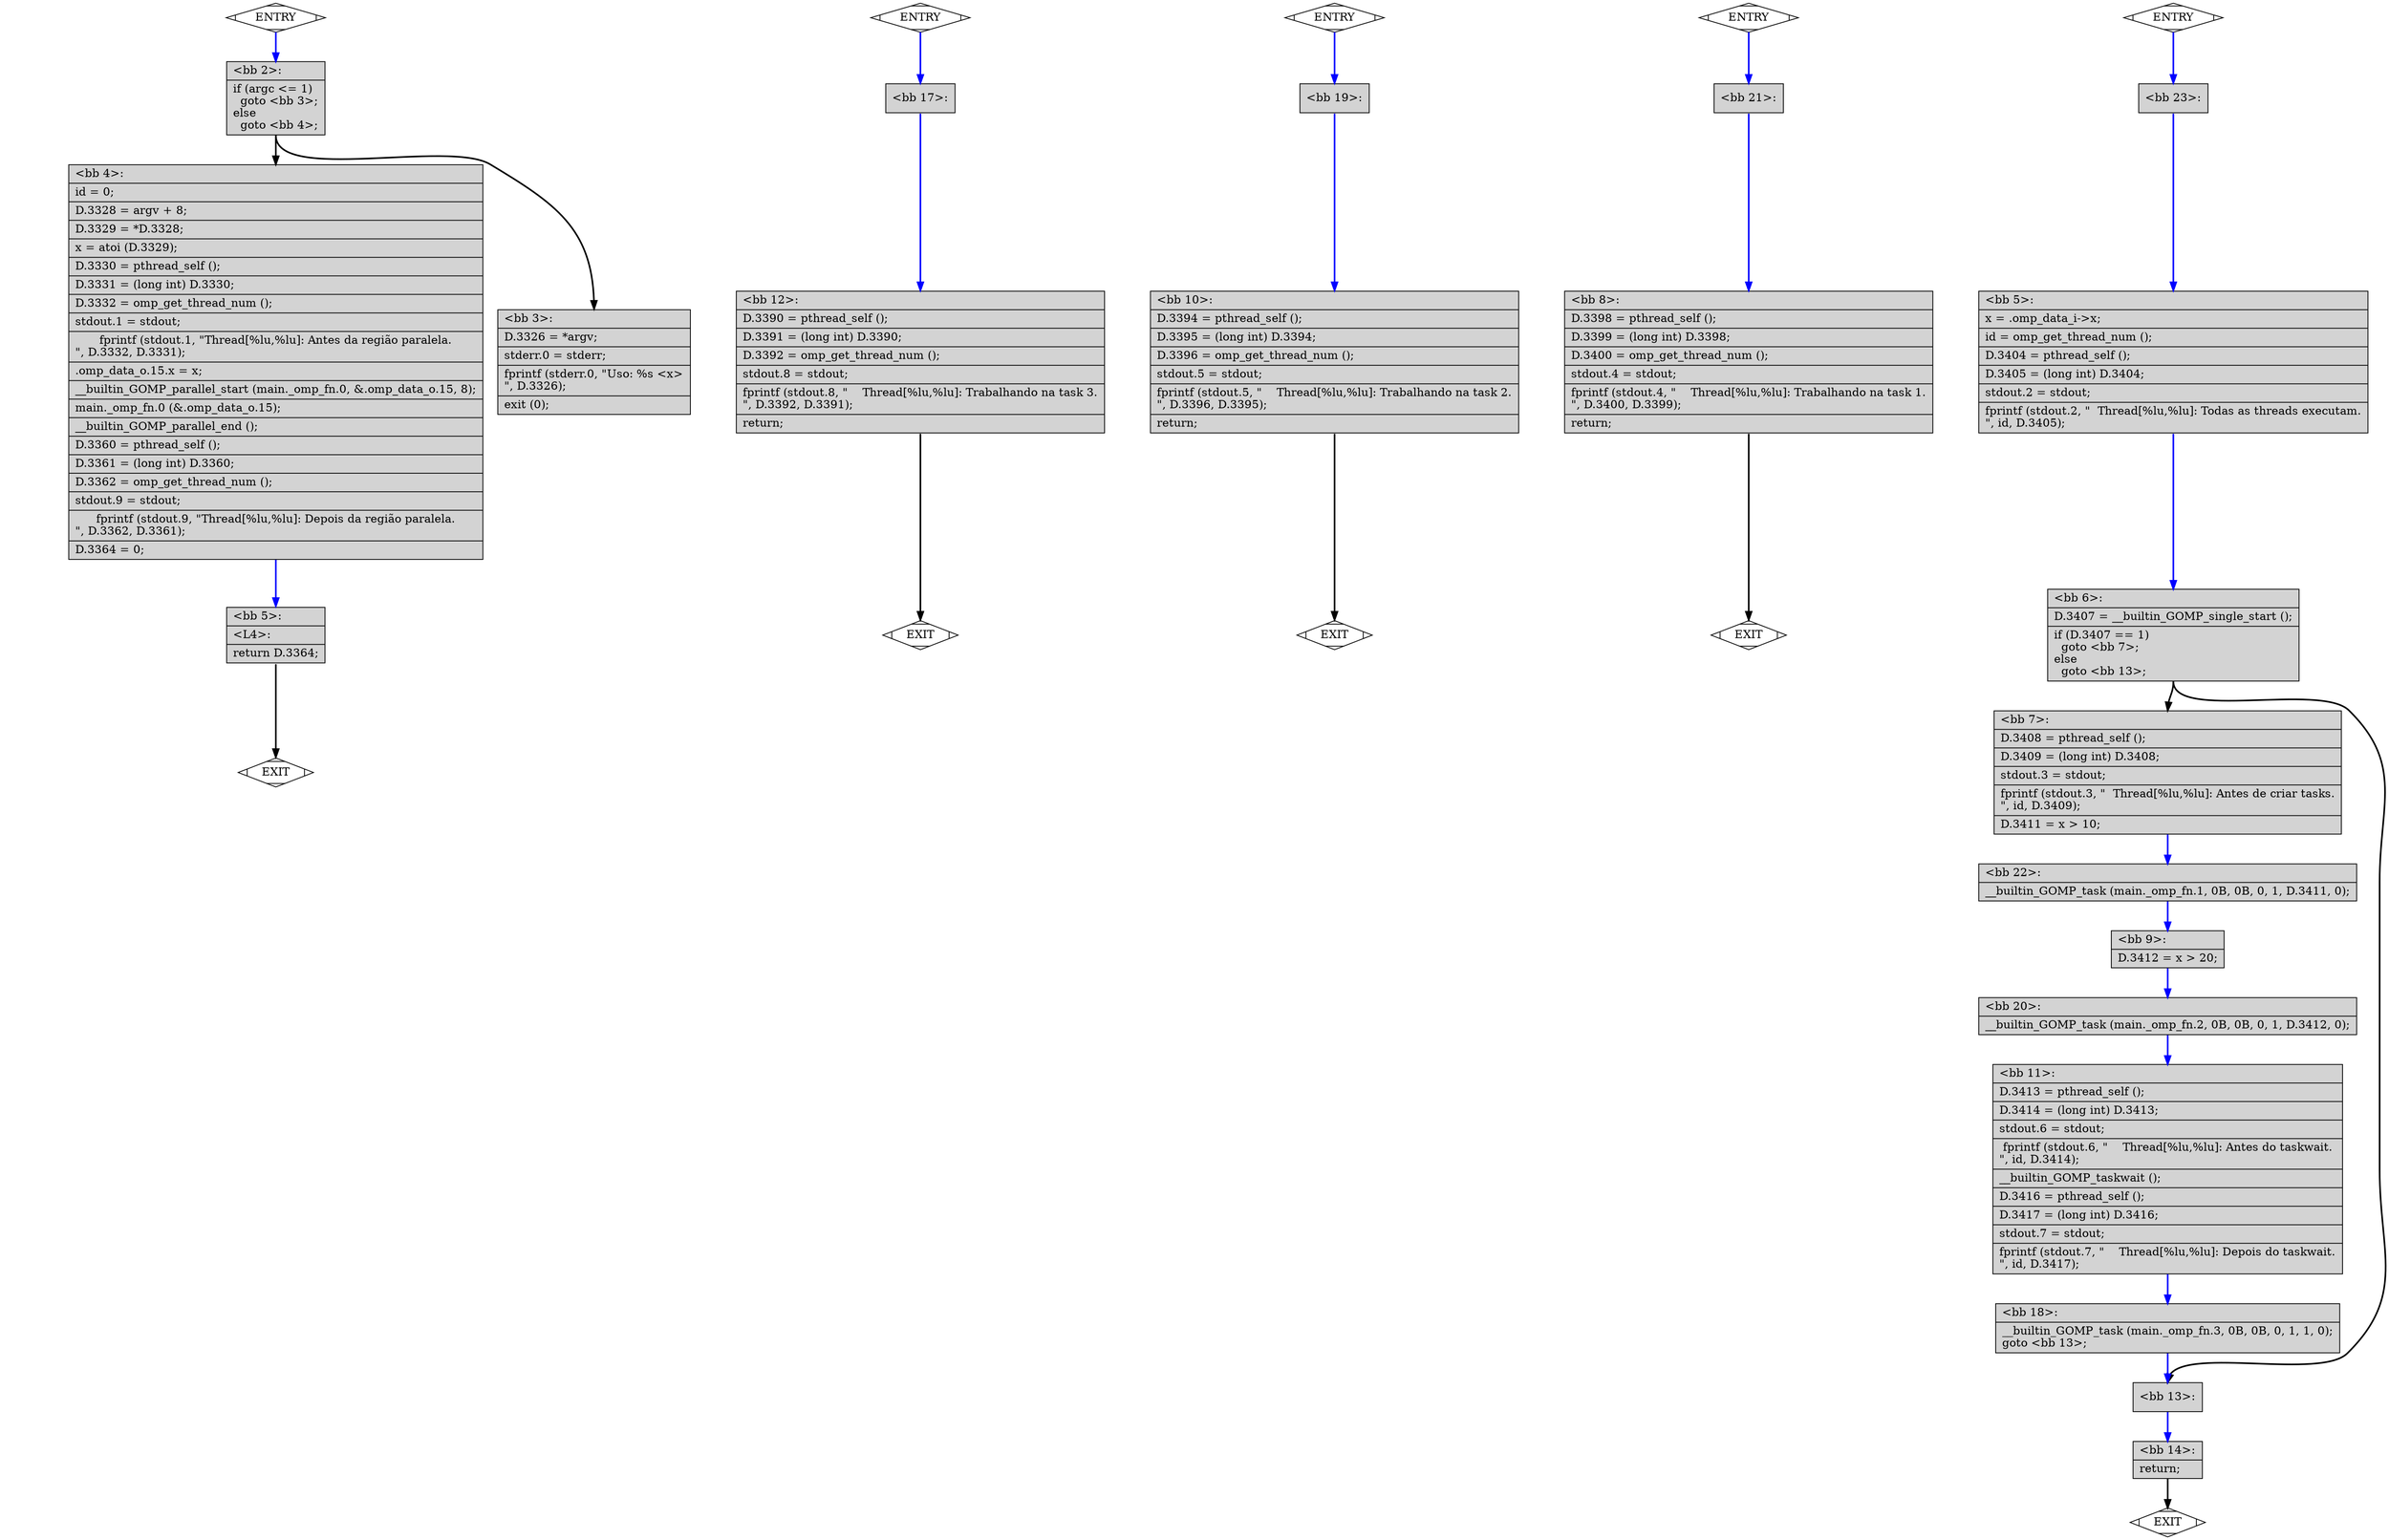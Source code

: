 digraph "example-tasks.c.015t.ompexp" {
overlap=false;
subgraph "main" {
	color="black";
	label="main";
	fn_2_basic_block_1 [shape=Mdiamond,style=filled,fillcolor=white,label="EXIT"];

	fn_2_basic_block_2 [shape=record,style=filled,fillcolor=lightgrey,label="{\<bb\ 2\>:\l\
|if\ (argc\ \<=\ 1)\l\
\ \ goto\ \<bb\ 3\>;\l\
else\l\
\ \ goto\ \<bb\ 4\>;\l\
}"];

	fn_2_basic_block_4 [shape=record,style=filled,fillcolor=lightgrey,label="{\<bb\ 4\>:\l\
|id\ =\ 0;\l\
|D.3328\ =\ argv\ +\ 8;\l\
|D.3329\ =\ *D.3328;\l\
|x\ =\ atoi\ (D.3329);\l\
|D.3330\ =\ pthread_self\ ();\l\
|D.3331\ =\ (long\ int)\ D.3330;\l\
|D.3332\ =\ omp_get_thread_num\ ();\l\
|stdout.1\ =\ stdout;\l\
|fprintf\ (stdout.1,\ \"Thread[%lu,%lu]:\ Antes\ da\ região\ paralela.\n\",\ D.3332,\ D.3331);\l\
|.omp_data_o.15.x\ =\ x;\l\
|__builtin_GOMP_parallel_start\ (main._omp_fn.0,\ &.omp_data_o.15,\ 8);\l\
|main._omp_fn.0\ (&.omp_data_o.15);\l\
|__builtin_GOMP_parallel_end\ ();\l\
|D.3360\ =\ pthread_self\ ();\l\
|D.3361\ =\ (long\ int)\ D.3360;\l\
|D.3362\ =\ omp_get_thread_num\ ();\l\
|stdout.9\ =\ stdout;\l\
|fprintf\ (stdout.9,\ \"Thread[%lu,%lu]:\ Depois\ da\ região\ paralela.\n\",\ D.3362,\ D.3361);\l\
|D.3364\ =\ 0;\l\
}"];

	fn_2_basic_block_5 [shape=record,style=filled,fillcolor=lightgrey,label="{\<bb\ 5\>:\l\
|\<L4\>:\l\
|return\ D.3364;\l\
}"];

	fn_2_basic_block_3 [shape=record,style=filled,fillcolor=lightgrey,label="{\<bb\ 3\>:\l\
|D.3326\ =\ *argv;\l\
|stderr.0\ =\ stderr;\l\
|fprintf\ (stderr.0,\ \"Uso:\ %s\ \<x\>\n\",\ D.3326);\l\
|exit\ (0);\l\
}"];

	fn_2_basic_block_0 [shape=Mdiamond,style=filled,fillcolor=white,label="ENTRY"];

	fn_2_basic_block_0:s -> fn_2_basic_block_2:n [style="solid,bold",color=blue,weight=100,constraint=true];
	fn_2_basic_block_2:s -> fn_2_basic_block_3:n [style="solid,bold",color=black,weight=10,constraint=true];
	fn_2_basic_block_2:s -> fn_2_basic_block_4:n [style="solid,bold",color=black,weight=10,constraint=true];
	fn_2_basic_block_4:s -> fn_2_basic_block_5:n [style="solid,bold",color=blue,weight=100,constraint=true];
	fn_2_basic_block_5:s -> fn_2_basic_block_1:n [style="solid,bold",color=black,weight=10,constraint=true];
	fn_2_basic_block_0:s -> fn_2_basic_block_1:n [style="invis",constraint=true];
}
subgraph "main._omp_fn.3" {
	color="black";
	label="main._omp_fn.3";
	fn_6_basic_block_1 [shape=Mdiamond,style=filled,fillcolor=white,label="EXIT"];

	fn_6_basic_block_17 [shape=record,style=filled,fillcolor=lightgrey,label="{\<bb\ 17\>:\l\
}"];

	fn_6_basic_block_12 [shape=record,style=filled,fillcolor=lightgrey,label="{\<bb\ 12\>:\l\
|D.3390\ =\ pthread_self\ ();\l\
|D.3391\ =\ (long\ int)\ D.3390;\l\
|D.3392\ =\ omp_get_thread_num\ ();\l\
|stdout.8\ =\ stdout;\l\
|fprintf\ (stdout.8,\ \"\ \ \ \ Thread[%lu,%lu]:\ Trabalhando\ na\ task\ 3.\n\",\ D.3392,\ D.3391);\l\
|return;\l\
}"];

	fn_6_basic_block_0 [shape=Mdiamond,style=filled,fillcolor=white,label="ENTRY"];

	fn_6_basic_block_0:s -> fn_6_basic_block_17:n [style="solid,bold",color=blue,weight=100,constraint=true];
	fn_6_basic_block_17:s -> fn_6_basic_block_12:n [style="solid,bold",color=blue,weight=100,constraint=true];
	fn_6_basic_block_12:s -> fn_6_basic_block_1:n [style="solid,bold",color=black,weight=10,constraint=true];
	fn_6_basic_block_0:s -> fn_6_basic_block_1:n [style="invis",constraint=true];
}
subgraph "main._omp_fn.2" {
	color="black";
	label="main._omp_fn.2";
	fn_5_basic_block_1 [shape=Mdiamond,style=filled,fillcolor=white,label="EXIT"];

	fn_5_basic_block_19 [shape=record,style=filled,fillcolor=lightgrey,label="{\<bb\ 19\>:\l\
}"];

	fn_5_basic_block_10 [shape=record,style=filled,fillcolor=lightgrey,label="{\<bb\ 10\>:\l\
|D.3394\ =\ pthread_self\ ();\l\
|D.3395\ =\ (long\ int)\ D.3394;\l\
|D.3396\ =\ omp_get_thread_num\ ();\l\
|stdout.5\ =\ stdout;\l\
|fprintf\ (stdout.5,\ \"\ \ \ \ Thread[%lu,%lu]:\ Trabalhando\ na\ task\ 2.\n\",\ D.3396,\ D.3395);\l\
|return;\l\
}"];

	fn_5_basic_block_0 [shape=Mdiamond,style=filled,fillcolor=white,label="ENTRY"];

	fn_5_basic_block_0:s -> fn_5_basic_block_19:n [style="solid,bold",color=blue,weight=100,constraint=true];
	fn_5_basic_block_19:s -> fn_5_basic_block_10:n [style="solid,bold",color=blue,weight=100,constraint=true];
	fn_5_basic_block_10:s -> fn_5_basic_block_1:n [style="solid,bold",color=black,weight=10,constraint=true];
	fn_5_basic_block_0:s -> fn_5_basic_block_1:n [style="invis",constraint=true];
}
subgraph "main._omp_fn.1" {
	color="black";
	label="main._omp_fn.1";
	fn_4_basic_block_1 [shape=Mdiamond,style=filled,fillcolor=white,label="EXIT"];

	fn_4_basic_block_21 [shape=record,style=filled,fillcolor=lightgrey,label="{\<bb\ 21\>:\l\
}"];

	fn_4_basic_block_8 [shape=record,style=filled,fillcolor=lightgrey,label="{\<bb\ 8\>:\l\
|D.3398\ =\ pthread_self\ ();\l\
|D.3399\ =\ (long\ int)\ D.3398;\l\
|D.3400\ =\ omp_get_thread_num\ ();\l\
|stdout.4\ =\ stdout;\l\
|fprintf\ (stdout.4,\ \"\ \ \ \ Thread[%lu,%lu]:\ Trabalhando\ na\ task\ 1.\n\",\ D.3400,\ D.3399);\l\
|return;\l\
}"];

	fn_4_basic_block_0 [shape=Mdiamond,style=filled,fillcolor=white,label="ENTRY"];

	fn_4_basic_block_0:s -> fn_4_basic_block_21:n [style="solid,bold",color=blue,weight=100,constraint=true];
	fn_4_basic_block_21:s -> fn_4_basic_block_8:n [style="solid,bold",color=blue,weight=100,constraint=true];
	fn_4_basic_block_8:s -> fn_4_basic_block_1:n [style="solid,bold",color=black,weight=10,constraint=true];
	fn_4_basic_block_0:s -> fn_4_basic_block_1:n [style="invis",constraint=true];
}
subgraph "main._omp_fn.0" {
	color="black";
	label="main._omp_fn.0";
	fn_3_basic_block_1 [shape=Mdiamond,style=filled,fillcolor=white,label="EXIT"];

	fn_3_basic_block_23 [shape=record,style=filled,fillcolor=lightgrey,label="{\<bb\ 23\>:\l\
}"];

	fn_3_basic_block_5 [shape=record,style=filled,fillcolor=lightgrey,label="{\<bb\ 5\>:\l\
|x\ =\ .omp_data_i-\>x;\l\
|id\ =\ omp_get_thread_num\ ();\l\
|D.3404\ =\ pthread_self\ ();\l\
|D.3405\ =\ (long\ int)\ D.3404;\l\
|stdout.2\ =\ stdout;\l\
|fprintf\ (stdout.2,\ \"\ \ Thread[%lu,%lu]:\ Todas\ as\ threads\ executam.\n\",\ id,\ D.3405);\l\
}"];

	fn_3_basic_block_6 [shape=record,style=filled,fillcolor=lightgrey,label="{\<bb\ 6\>:\l\
|D.3407\ =\ __builtin_GOMP_single_start\ ();\l\
|if\ (D.3407\ ==\ 1)\l\
\ \ goto\ \<bb\ 7\>;\l\
else\l\
\ \ goto\ \<bb\ 13\>;\l\
}"];

	fn_3_basic_block_7 [shape=record,style=filled,fillcolor=lightgrey,label="{\<bb\ 7\>:\l\
|D.3408\ =\ pthread_self\ ();\l\
|D.3409\ =\ (long\ int)\ D.3408;\l\
|stdout.3\ =\ stdout;\l\
|fprintf\ (stdout.3,\ \"\ \ Thread[%lu,%lu]:\ Antes\ de\ criar\ tasks.\n\",\ id,\ D.3409);\l\
|D.3411\ =\ x\ \>\ 10;\l\
}"];

	fn_3_basic_block_22 [shape=record,style=filled,fillcolor=lightgrey,label="{\<bb\ 22\>:\l\
|__builtin_GOMP_task\ (main._omp_fn.1,\ 0B,\ 0B,\ 0,\ 1,\ D.3411,\ 0);\l\
}"];

	fn_3_basic_block_9 [shape=record,style=filled,fillcolor=lightgrey,label="{\<bb\ 9\>:\l\
|D.3412\ =\ x\ \>\ 20;\l\
}"];

	fn_3_basic_block_20 [shape=record,style=filled,fillcolor=lightgrey,label="{\<bb\ 20\>:\l\
|__builtin_GOMP_task\ (main._omp_fn.2,\ 0B,\ 0B,\ 0,\ 1,\ D.3412,\ 0);\l\
}"];

	fn_3_basic_block_11 [shape=record,style=filled,fillcolor=lightgrey,label="{\<bb\ 11\>:\l\
|D.3413\ =\ pthread_self\ ();\l\
|D.3414\ =\ (long\ int)\ D.3413;\l\
|stdout.6\ =\ stdout;\l\
|fprintf\ (stdout.6,\ \"\ \ \ \ Thread[%lu,%lu]:\ Antes\ do\ taskwait.\n\",\ id,\ D.3414);\l\
|__builtin_GOMP_taskwait\ ();\l\
|D.3416\ =\ pthread_self\ ();\l\
|D.3417\ =\ (long\ int)\ D.3416;\l\
|stdout.7\ =\ stdout;\l\
|fprintf\ (stdout.7,\ \"\ \ \ \ Thread[%lu,%lu]:\ Depois\ do\ taskwait.\n\",\ id,\ D.3417);\l\
}"];

	fn_3_basic_block_18 [shape=record,style=filled,fillcolor=lightgrey,label="{\<bb\ 18\>:\l\
|__builtin_GOMP_task\ (main._omp_fn.3,\ 0B,\ 0B,\ 0,\ 1,\ 1,\ 0);\l\
goto\ \<bb\ 13\>;\l\
}"];

	fn_3_basic_block_13 [shape=record,style=filled,fillcolor=lightgrey,label="{\<bb\ 13\>:\l\
}"];

	fn_3_basic_block_14 [shape=record,style=filled,fillcolor=lightgrey,label="{\<bb\ 14\>:\l\
|return;\l\
}"];

	fn_3_basic_block_0 [shape=Mdiamond,style=filled,fillcolor=white,label="ENTRY"];

	fn_3_basic_block_0:s -> fn_3_basic_block_23:n [style="solid,bold",color=blue,weight=100,constraint=true];
	fn_3_basic_block_23:s -> fn_3_basic_block_5:n [style="solid,bold",color=blue,weight=100,constraint=true];
	fn_3_basic_block_5:s -> fn_3_basic_block_6:n [style="solid,bold",color=blue,weight=100,constraint=true];
	fn_3_basic_block_6:s -> fn_3_basic_block_7:n [style="solid,bold",color=black,weight=10,constraint=true];
	fn_3_basic_block_6:s -> fn_3_basic_block_13:n [style="solid,bold",color=black,weight=10,constraint=true];
	fn_3_basic_block_13:s -> fn_3_basic_block_14:n [style="solid,bold",color=blue,weight=100,constraint=true];
	fn_3_basic_block_14:s -> fn_3_basic_block_1:n [style="solid,bold",color=black,weight=10,constraint=true];
	fn_3_basic_block_7:s -> fn_3_basic_block_22:n [style="solid,bold",color=blue,weight=100,constraint=true];
	fn_3_basic_block_22:s -> fn_3_basic_block_9:n [style="solid,bold",color=blue,weight=100,constraint=true];
	fn_3_basic_block_9:s -> fn_3_basic_block_20:n [style="solid,bold",color=blue,weight=100,constraint=true];
	fn_3_basic_block_20:s -> fn_3_basic_block_11:n [style="solid,bold",color=blue,weight=100,constraint=true];
	fn_3_basic_block_11:s -> fn_3_basic_block_18:n [style="solid,bold",color=blue,weight=100,constraint=true];
	fn_3_basic_block_18:s -> fn_3_basic_block_13:n [style="solid,bold",color=blue,weight=100,constraint=true];
	fn_3_basic_block_0:s -> fn_3_basic_block_1:n [style="invis",constraint=true];
}
}
